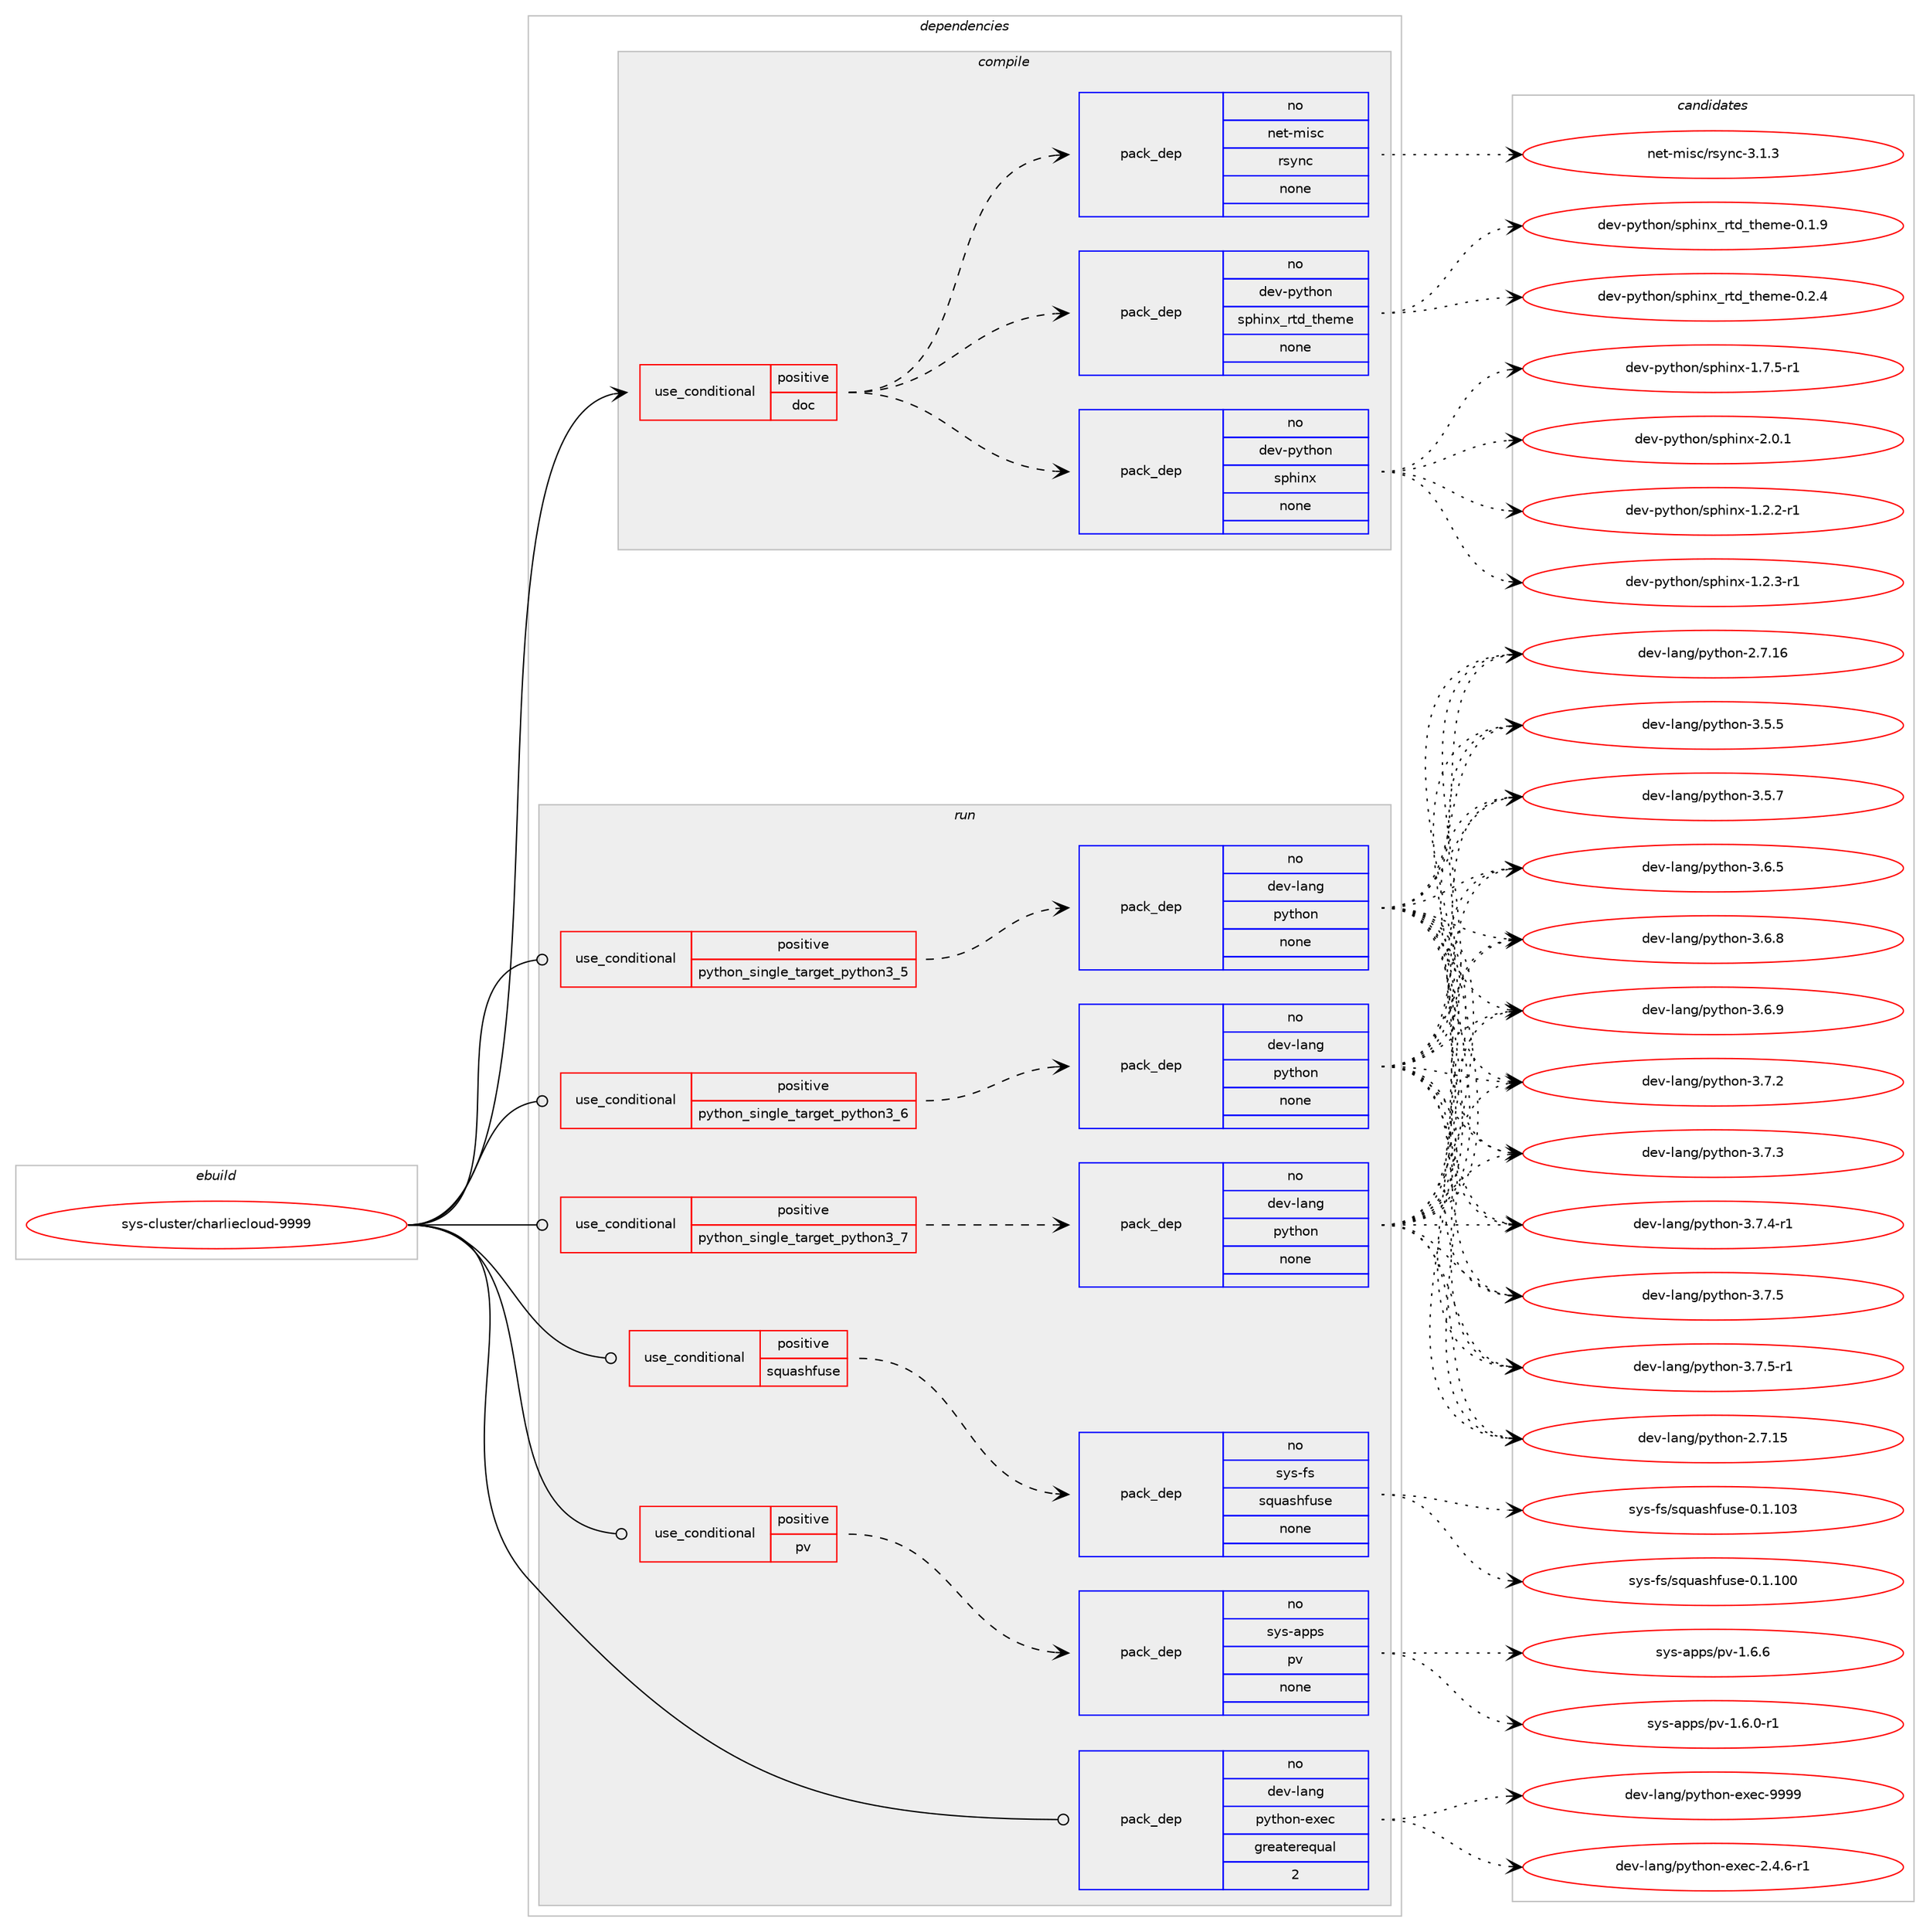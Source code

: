 digraph prolog {

# *************
# Graph options
# *************

newrank=true;
concentrate=true;
compound=true;
graph [rankdir=LR,fontname=Helvetica,fontsize=10,ranksep=1.5];#, ranksep=2.5, nodesep=0.2];
edge  [arrowhead=vee];
node  [fontname=Helvetica,fontsize=10];

# **********
# The ebuild
# **********

subgraph cluster_leftcol {
color=gray;
rank=same;
label=<<i>ebuild</i>>;
id [label="sys-cluster/charliecloud-9999", color=red, width=4, href="../sys-cluster/charliecloud-9999.svg"];
}

# ****************
# The dependencies
# ****************

subgraph cluster_midcol {
color=gray;
label=<<i>dependencies</i>>;
subgraph cluster_compile {
fillcolor="#eeeeee";
style=filled;
label=<<i>compile</i>>;
subgraph cond212634 {
dependency882684 [label=<<TABLE BORDER="0" CELLBORDER="1" CELLSPACING="0" CELLPADDING="4"><TR><TD ROWSPAN="3" CELLPADDING="10">use_conditional</TD></TR><TR><TD>positive</TD></TR><TR><TD>doc</TD></TR></TABLE>>, shape=none, color=red];
subgraph pack654581 {
dependency882685 [label=<<TABLE BORDER="0" CELLBORDER="1" CELLSPACING="0" CELLPADDING="4" WIDTH="220"><TR><TD ROWSPAN="6" CELLPADDING="30">pack_dep</TD></TR><TR><TD WIDTH="110">no</TD></TR><TR><TD>dev-python</TD></TR><TR><TD>sphinx</TD></TR><TR><TD>none</TD></TR><TR><TD></TD></TR></TABLE>>, shape=none, color=blue];
}
dependency882684:e -> dependency882685:w [weight=20,style="dashed",arrowhead="vee"];
subgraph pack654582 {
dependency882686 [label=<<TABLE BORDER="0" CELLBORDER="1" CELLSPACING="0" CELLPADDING="4" WIDTH="220"><TR><TD ROWSPAN="6" CELLPADDING="30">pack_dep</TD></TR><TR><TD WIDTH="110">no</TD></TR><TR><TD>dev-python</TD></TR><TR><TD>sphinx_rtd_theme</TD></TR><TR><TD>none</TD></TR><TR><TD></TD></TR></TABLE>>, shape=none, color=blue];
}
dependency882684:e -> dependency882686:w [weight=20,style="dashed",arrowhead="vee"];
subgraph pack654583 {
dependency882687 [label=<<TABLE BORDER="0" CELLBORDER="1" CELLSPACING="0" CELLPADDING="4" WIDTH="220"><TR><TD ROWSPAN="6" CELLPADDING="30">pack_dep</TD></TR><TR><TD WIDTH="110">no</TD></TR><TR><TD>net-misc</TD></TR><TR><TD>rsync</TD></TR><TR><TD>none</TD></TR><TR><TD></TD></TR></TABLE>>, shape=none, color=blue];
}
dependency882684:e -> dependency882687:w [weight=20,style="dashed",arrowhead="vee"];
}
id:e -> dependency882684:w [weight=20,style="solid",arrowhead="vee"];
}
subgraph cluster_compileandrun {
fillcolor="#eeeeee";
style=filled;
label=<<i>compile and run</i>>;
}
subgraph cluster_run {
fillcolor="#eeeeee";
style=filled;
label=<<i>run</i>>;
subgraph cond212635 {
dependency882688 [label=<<TABLE BORDER="0" CELLBORDER="1" CELLSPACING="0" CELLPADDING="4"><TR><TD ROWSPAN="3" CELLPADDING="10">use_conditional</TD></TR><TR><TD>positive</TD></TR><TR><TD>pv</TD></TR></TABLE>>, shape=none, color=red];
subgraph pack654584 {
dependency882689 [label=<<TABLE BORDER="0" CELLBORDER="1" CELLSPACING="0" CELLPADDING="4" WIDTH="220"><TR><TD ROWSPAN="6" CELLPADDING="30">pack_dep</TD></TR><TR><TD WIDTH="110">no</TD></TR><TR><TD>sys-apps</TD></TR><TR><TD>pv</TD></TR><TR><TD>none</TD></TR><TR><TD></TD></TR></TABLE>>, shape=none, color=blue];
}
dependency882688:e -> dependency882689:w [weight=20,style="dashed",arrowhead="vee"];
}
id:e -> dependency882688:w [weight=20,style="solid",arrowhead="odot"];
subgraph cond212636 {
dependency882690 [label=<<TABLE BORDER="0" CELLBORDER="1" CELLSPACING="0" CELLPADDING="4"><TR><TD ROWSPAN="3" CELLPADDING="10">use_conditional</TD></TR><TR><TD>positive</TD></TR><TR><TD>python_single_target_python3_5</TD></TR></TABLE>>, shape=none, color=red];
subgraph pack654585 {
dependency882691 [label=<<TABLE BORDER="0" CELLBORDER="1" CELLSPACING="0" CELLPADDING="4" WIDTH="220"><TR><TD ROWSPAN="6" CELLPADDING="30">pack_dep</TD></TR><TR><TD WIDTH="110">no</TD></TR><TR><TD>dev-lang</TD></TR><TR><TD>python</TD></TR><TR><TD>none</TD></TR><TR><TD></TD></TR></TABLE>>, shape=none, color=blue];
}
dependency882690:e -> dependency882691:w [weight=20,style="dashed",arrowhead="vee"];
}
id:e -> dependency882690:w [weight=20,style="solid",arrowhead="odot"];
subgraph cond212637 {
dependency882692 [label=<<TABLE BORDER="0" CELLBORDER="1" CELLSPACING="0" CELLPADDING="4"><TR><TD ROWSPAN="3" CELLPADDING="10">use_conditional</TD></TR><TR><TD>positive</TD></TR><TR><TD>python_single_target_python3_6</TD></TR></TABLE>>, shape=none, color=red];
subgraph pack654586 {
dependency882693 [label=<<TABLE BORDER="0" CELLBORDER="1" CELLSPACING="0" CELLPADDING="4" WIDTH="220"><TR><TD ROWSPAN="6" CELLPADDING="30">pack_dep</TD></TR><TR><TD WIDTH="110">no</TD></TR><TR><TD>dev-lang</TD></TR><TR><TD>python</TD></TR><TR><TD>none</TD></TR><TR><TD></TD></TR></TABLE>>, shape=none, color=blue];
}
dependency882692:e -> dependency882693:w [weight=20,style="dashed",arrowhead="vee"];
}
id:e -> dependency882692:w [weight=20,style="solid",arrowhead="odot"];
subgraph cond212638 {
dependency882694 [label=<<TABLE BORDER="0" CELLBORDER="1" CELLSPACING="0" CELLPADDING="4"><TR><TD ROWSPAN="3" CELLPADDING="10">use_conditional</TD></TR><TR><TD>positive</TD></TR><TR><TD>python_single_target_python3_7</TD></TR></TABLE>>, shape=none, color=red];
subgraph pack654587 {
dependency882695 [label=<<TABLE BORDER="0" CELLBORDER="1" CELLSPACING="0" CELLPADDING="4" WIDTH="220"><TR><TD ROWSPAN="6" CELLPADDING="30">pack_dep</TD></TR><TR><TD WIDTH="110">no</TD></TR><TR><TD>dev-lang</TD></TR><TR><TD>python</TD></TR><TR><TD>none</TD></TR><TR><TD></TD></TR></TABLE>>, shape=none, color=blue];
}
dependency882694:e -> dependency882695:w [weight=20,style="dashed",arrowhead="vee"];
}
id:e -> dependency882694:w [weight=20,style="solid",arrowhead="odot"];
subgraph cond212639 {
dependency882696 [label=<<TABLE BORDER="0" CELLBORDER="1" CELLSPACING="0" CELLPADDING="4"><TR><TD ROWSPAN="3" CELLPADDING="10">use_conditional</TD></TR><TR><TD>positive</TD></TR><TR><TD>squashfuse</TD></TR></TABLE>>, shape=none, color=red];
subgraph pack654588 {
dependency882697 [label=<<TABLE BORDER="0" CELLBORDER="1" CELLSPACING="0" CELLPADDING="4" WIDTH="220"><TR><TD ROWSPAN="6" CELLPADDING="30">pack_dep</TD></TR><TR><TD WIDTH="110">no</TD></TR><TR><TD>sys-fs</TD></TR><TR><TD>squashfuse</TD></TR><TR><TD>none</TD></TR><TR><TD></TD></TR></TABLE>>, shape=none, color=blue];
}
dependency882696:e -> dependency882697:w [weight=20,style="dashed",arrowhead="vee"];
}
id:e -> dependency882696:w [weight=20,style="solid",arrowhead="odot"];
subgraph pack654589 {
dependency882698 [label=<<TABLE BORDER="0" CELLBORDER="1" CELLSPACING="0" CELLPADDING="4" WIDTH="220"><TR><TD ROWSPAN="6" CELLPADDING="30">pack_dep</TD></TR><TR><TD WIDTH="110">no</TD></TR><TR><TD>dev-lang</TD></TR><TR><TD>python-exec</TD></TR><TR><TD>greaterequal</TD></TR><TR><TD>2</TD></TR></TABLE>>, shape=none, color=blue];
}
id:e -> dependency882698:w [weight=20,style="solid",arrowhead="odot"];
}
}

# **************
# The candidates
# **************

subgraph cluster_choices {
rank=same;
color=gray;
label=<<i>candidates</i>>;

subgraph choice654581 {
color=black;
nodesep=1;
choice10010111845112121116104111110471151121041051101204549465046504511449 [label="dev-python/sphinx-1.2.2-r1", color=red, width=4,href="../dev-python/sphinx-1.2.2-r1.svg"];
choice10010111845112121116104111110471151121041051101204549465046514511449 [label="dev-python/sphinx-1.2.3-r1", color=red, width=4,href="../dev-python/sphinx-1.2.3-r1.svg"];
choice10010111845112121116104111110471151121041051101204549465546534511449 [label="dev-python/sphinx-1.7.5-r1", color=red, width=4,href="../dev-python/sphinx-1.7.5-r1.svg"];
choice1001011184511212111610411111047115112104105110120455046484649 [label="dev-python/sphinx-2.0.1", color=red, width=4,href="../dev-python/sphinx-2.0.1.svg"];
dependency882685:e -> choice10010111845112121116104111110471151121041051101204549465046504511449:w [style=dotted,weight="100"];
dependency882685:e -> choice10010111845112121116104111110471151121041051101204549465046514511449:w [style=dotted,weight="100"];
dependency882685:e -> choice10010111845112121116104111110471151121041051101204549465546534511449:w [style=dotted,weight="100"];
dependency882685:e -> choice1001011184511212111610411111047115112104105110120455046484649:w [style=dotted,weight="100"];
}
subgraph choice654582 {
color=black;
nodesep=1;
choice10010111845112121116104111110471151121041051101209511411610095116104101109101454846494657 [label="dev-python/sphinx_rtd_theme-0.1.9", color=red, width=4,href="../dev-python/sphinx_rtd_theme-0.1.9.svg"];
choice10010111845112121116104111110471151121041051101209511411610095116104101109101454846504652 [label="dev-python/sphinx_rtd_theme-0.2.4", color=red, width=4,href="../dev-python/sphinx_rtd_theme-0.2.4.svg"];
dependency882686:e -> choice10010111845112121116104111110471151121041051101209511411610095116104101109101454846494657:w [style=dotted,weight="100"];
dependency882686:e -> choice10010111845112121116104111110471151121041051101209511411610095116104101109101454846504652:w [style=dotted,weight="100"];
}
subgraph choice654583 {
color=black;
nodesep=1;
choice11010111645109105115994711411512111099455146494651 [label="net-misc/rsync-3.1.3", color=red, width=4,href="../net-misc/rsync-3.1.3.svg"];
dependency882687:e -> choice11010111645109105115994711411512111099455146494651:w [style=dotted,weight="100"];
}
subgraph choice654584 {
color=black;
nodesep=1;
choice1151211154597112112115471121184549465446484511449 [label="sys-apps/pv-1.6.0-r1", color=red, width=4,href="../sys-apps/pv-1.6.0-r1.svg"];
choice115121115459711211211547112118454946544654 [label="sys-apps/pv-1.6.6", color=red, width=4,href="../sys-apps/pv-1.6.6.svg"];
dependency882689:e -> choice1151211154597112112115471121184549465446484511449:w [style=dotted,weight="100"];
dependency882689:e -> choice115121115459711211211547112118454946544654:w [style=dotted,weight="100"];
}
subgraph choice654585 {
color=black;
nodesep=1;
choice10010111845108971101034711212111610411111045504655464953 [label="dev-lang/python-2.7.15", color=red, width=4,href="../dev-lang/python-2.7.15.svg"];
choice10010111845108971101034711212111610411111045504655464954 [label="dev-lang/python-2.7.16", color=red, width=4,href="../dev-lang/python-2.7.16.svg"];
choice100101118451089711010347112121116104111110455146534653 [label="dev-lang/python-3.5.5", color=red, width=4,href="../dev-lang/python-3.5.5.svg"];
choice100101118451089711010347112121116104111110455146534655 [label="dev-lang/python-3.5.7", color=red, width=4,href="../dev-lang/python-3.5.7.svg"];
choice100101118451089711010347112121116104111110455146544653 [label="dev-lang/python-3.6.5", color=red, width=4,href="../dev-lang/python-3.6.5.svg"];
choice100101118451089711010347112121116104111110455146544656 [label="dev-lang/python-3.6.8", color=red, width=4,href="../dev-lang/python-3.6.8.svg"];
choice100101118451089711010347112121116104111110455146544657 [label="dev-lang/python-3.6.9", color=red, width=4,href="../dev-lang/python-3.6.9.svg"];
choice100101118451089711010347112121116104111110455146554650 [label="dev-lang/python-3.7.2", color=red, width=4,href="../dev-lang/python-3.7.2.svg"];
choice100101118451089711010347112121116104111110455146554651 [label="dev-lang/python-3.7.3", color=red, width=4,href="../dev-lang/python-3.7.3.svg"];
choice1001011184510897110103471121211161041111104551465546524511449 [label="dev-lang/python-3.7.4-r1", color=red, width=4,href="../dev-lang/python-3.7.4-r1.svg"];
choice100101118451089711010347112121116104111110455146554653 [label="dev-lang/python-3.7.5", color=red, width=4,href="../dev-lang/python-3.7.5.svg"];
choice1001011184510897110103471121211161041111104551465546534511449 [label="dev-lang/python-3.7.5-r1", color=red, width=4,href="../dev-lang/python-3.7.5-r1.svg"];
dependency882691:e -> choice10010111845108971101034711212111610411111045504655464953:w [style=dotted,weight="100"];
dependency882691:e -> choice10010111845108971101034711212111610411111045504655464954:w [style=dotted,weight="100"];
dependency882691:e -> choice100101118451089711010347112121116104111110455146534653:w [style=dotted,weight="100"];
dependency882691:e -> choice100101118451089711010347112121116104111110455146534655:w [style=dotted,weight="100"];
dependency882691:e -> choice100101118451089711010347112121116104111110455146544653:w [style=dotted,weight="100"];
dependency882691:e -> choice100101118451089711010347112121116104111110455146544656:w [style=dotted,weight="100"];
dependency882691:e -> choice100101118451089711010347112121116104111110455146544657:w [style=dotted,weight="100"];
dependency882691:e -> choice100101118451089711010347112121116104111110455146554650:w [style=dotted,weight="100"];
dependency882691:e -> choice100101118451089711010347112121116104111110455146554651:w [style=dotted,weight="100"];
dependency882691:e -> choice1001011184510897110103471121211161041111104551465546524511449:w [style=dotted,weight="100"];
dependency882691:e -> choice100101118451089711010347112121116104111110455146554653:w [style=dotted,weight="100"];
dependency882691:e -> choice1001011184510897110103471121211161041111104551465546534511449:w [style=dotted,weight="100"];
}
subgraph choice654586 {
color=black;
nodesep=1;
choice10010111845108971101034711212111610411111045504655464953 [label="dev-lang/python-2.7.15", color=red, width=4,href="../dev-lang/python-2.7.15.svg"];
choice10010111845108971101034711212111610411111045504655464954 [label="dev-lang/python-2.7.16", color=red, width=4,href="../dev-lang/python-2.7.16.svg"];
choice100101118451089711010347112121116104111110455146534653 [label="dev-lang/python-3.5.5", color=red, width=4,href="../dev-lang/python-3.5.5.svg"];
choice100101118451089711010347112121116104111110455146534655 [label="dev-lang/python-3.5.7", color=red, width=4,href="../dev-lang/python-3.5.7.svg"];
choice100101118451089711010347112121116104111110455146544653 [label="dev-lang/python-3.6.5", color=red, width=4,href="../dev-lang/python-3.6.5.svg"];
choice100101118451089711010347112121116104111110455146544656 [label="dev-lang/python-3.6.8", color=red, width=4,href="../dev-lang/python-3.6.8.svg"];
choice100101118451089711010347112121116104111110455146544657 [label="dev-lang/python-3.6.9", color=red, width=4,href="../dev-lang/python-3.6.9.svg"];
choice100101118451089711010347112121116104111110455146554650 [label="dev-lang/python-3.7.2", color=red, width=4,href="../dev-lang/python-3.7.2.svg"];
choice100101118451089711010347112121116104111110455146554651 [label="dev-lang/python-3.7.3", color=red, width=4,href="../dev-lang/python-3.7.3.svg"];
choice1001011184510897110103471121211161041111104551465546524511449 [label="dev-lang/python-3.7.4-r1", color=red, width=4,href="../dev-lang/python-3.7.4-r1.svg"];
choice100101118451089711010347112121116104111110455146554653 [label="dev-lang/python-3.7.5", color=red, width=4,href="../dev-lang/python-3.7.5.svg"];
choice1001011184510897110103471121211161041111104551465546534511449 [label="dev-lang/python-3.7.5-r1", color=red, width=4,href="../dev-lang/python-3.7.5-r1.svg"];
dependency882693:e -> choice10010111845108971101034711212111610411111045504655464953:w [style=dotted,weight="100"];
dependency882693:e -> choice10010111845108971101034711212111610411111045504655464954:w [style=dotted,weight="100"];
dependency882693:e -> choice100101118451089711010347112121116104111110455146534653:w [style=dotted,weight="100"];
dependency882693:e -> choice100101118451089711010347112121116104111110455146534655:w [style=dotted,weight="100"];
dependency882693:e -> choice100101118451089711010347112121116104111110455146544653:w [style=dotted,weight="100"];
dependency882693:e -> choice100101118451089711010347112121116104111110455146544656:w [style=dotted,weight="100"];
dependency882693:e -> choice100101118451089711010347112121116104111110455146544657:w [style=dotted,weight="100"];
dependency882693:e -> choice100101118451089711010347112121116104111110455146554650:w [style=dotted,weight="100"];
dependency882693:e -> choice100101118451089711010347112121116104111110455146554651:w [style=dotted,weight="100"];
dependency882693:e -> choice1001011184510897110103471121211161041111104551465546524511449:w [style=dotted,weight="100"];
dependency882693:e -> choice100101118451089711010347112121116104111110455146554653:w [style=dotted,weight="100"];
dependency882693:e -> choice1001011184510897110103471121211161041111104551465546534511449:w [style=dotted,weight="100"];
}
subgraph choice654587 {
color=black;
nodesep=1;
choice10010111845108971101034711212111610411111045504655464953 [label="dev-lang/python-2.7.15", color=red, width=4,href="../dev-lang/python-2.7.15.svg"];
choice10010111845108971101034711212111610411111045504655464954 [label="dev-lang/python-2.7.16", color=red, width=4,href="../dev-lang/python-2.7.16.svg"];
choice100101118451089711010347112121116104111110455146534653 [label="dev-lang/python-3.5.5", color=red, width=4,href="../dev-lang/python-3.5.5.svg"];
choice100101118451089711010347112121116104111110455146534655 [label="dev-lang/python-3.5.7", color=red, width=4,href="../dev-lang/python-3.5.7.svg"];
choice100101118451089711010347112121116104111110455146544653 [label="dev-lang/python-3.6.5", color=red, width=4,href="../dev-lang/python-3.6.5.svg"];
choice100101118451089711010347112121116104111110455146544656 [label="dev-lang/python-3.6.8", color=red, width=4,href="../dev-lang/python-3.6.8.svg"];
choice100101118451089711010347112121116104111110455146544657 [label="dev-lang/python-3.6.9", color=red, width=4,href="../dev-lang/python-3.6.9.svg"];
choice100101118451089711010347112121116104111110455146554650 [label="dev-lang/python-3.7.2", color=red, width=4,href="../dev-lang/python-3.7.2.svg"];
choice100101118451089711010347112121116104111110455146554651 [label="dev-lang/python-3.7.3", color=red, width=4,href="../dev-lang/python-3.7.3.svg"];
choice1001011184510897110103471121211161041111104551465546524511449 [label="dev-lang/python-3.7.4-r1", color=red, width=4,href="../dev-lang/python-3.7.4-r1.svg"];
choice100101118451089711010347112121116104111110455146554653 [label="dev-lang/python-3.7.5", color=red, width=4,href="../dev-lang/python-3.7.5.svg"];
choice1001011184510897110103471121211161041111104551465546534511449 [label="dev-lang/python-3.7.5-r1", color=red, width=4,href="../dev-lang/python-3.7.5-r1.svg"];
dependency882695:e -> choice10010111845108971101034711212111610411111045504655464953:w [style=dotted,weight="100"];
dependency882695:e -> choice10010111845108971101034711212111610411111045504655464954:w [style=dotted,weight="100"];
dependency882695:e -> choice100101118451089711010347112121116104111110455146534653:w [style=dotted,weight="100"];
dependency882695:e -> choice100101118451089711010347112121116104111110455146534655:w [style=dotted,weight="100"];
dependency882695:e -> choice100101118451089711010347112121116104111110455146544653:w [style=dotted,weight="100"];
dependency882695:e -> choice100101118451089711010347112121116104111110455146544656:w [style=dotted,weight="100"];
dependency882695:e -> choice100101118451089711010347112121116104111110455146544657:w [style=dotted,weight="100"];
dependency882695:e -> choice100101118451089711010347112121116104111110455146554650:w [style=dotted,weight="100"];
dependency882695:e -> choice100101118451089711010347112121116104111110455146554651:w [style=dotted,weight="100"];
dependency882695:e -> choice1001011184510897110103471121211161041111104551465546524511449:w [style=dotted,weight="100"];
dependency882695:e -> choice100101118451089711010347112121116104111110455146554653:w [style=dotted,weight="100"];
dependency882695:e -> choice1001011184510897110103471121211161041111104551465546534511449:w [style=dotted,weight="100"];
}
subgraph choice654588 {
color=black;
nodesep=1;
choice1151211154510211547115113117971151041021171151014548464946494848 [label="sys-fs/squashfuse-0.1.100", color=red, width=4,href="../sys-fs/squashfuse-0.1.100.svg"];
choice1151211154510211547115113117971151041021171151014548464946494851 [label="sys-fs/squashfuse-0.1.103", color=red, width=4,href="../sys-fs/squashfuse-0.1.103.svg"];
dependency882697:e -> choice1151211154510211547115113117971151041021171151014548464946494848:w [style=dotted,weight="100"];
dependency882697:e -> choice1151211154510211547115113117971151041021171151014548464946494851:w [style=dotted,weight="100"];
}
subgraph choice654589 {
color=black;
nodesep=1;
choice10010111845108971101034711212111610411111045101120101994550465246544511449 [label="dev-lang/python-exec-2.4.6-r1", color=red, width=4,href="../dev-lang/python-exec-2.4.6-r1.svg"];
choice10010111845108971101034711212111610411111045101120101994557575757 [label="dev-lang/python-exec-9999", color=red, width=4,href="../dev-lang/python-exec-9999.svg"];
dependency882698:e -> choice10010111845108971101034711212111610411111045101120101994550465246544511449:w [style=dotted,weight="100"];
dependency882698:e -> choice10010111845108971101034711212111610411111045101120101994557575757:w [style=dotted,weight="100"];
}
}

}
